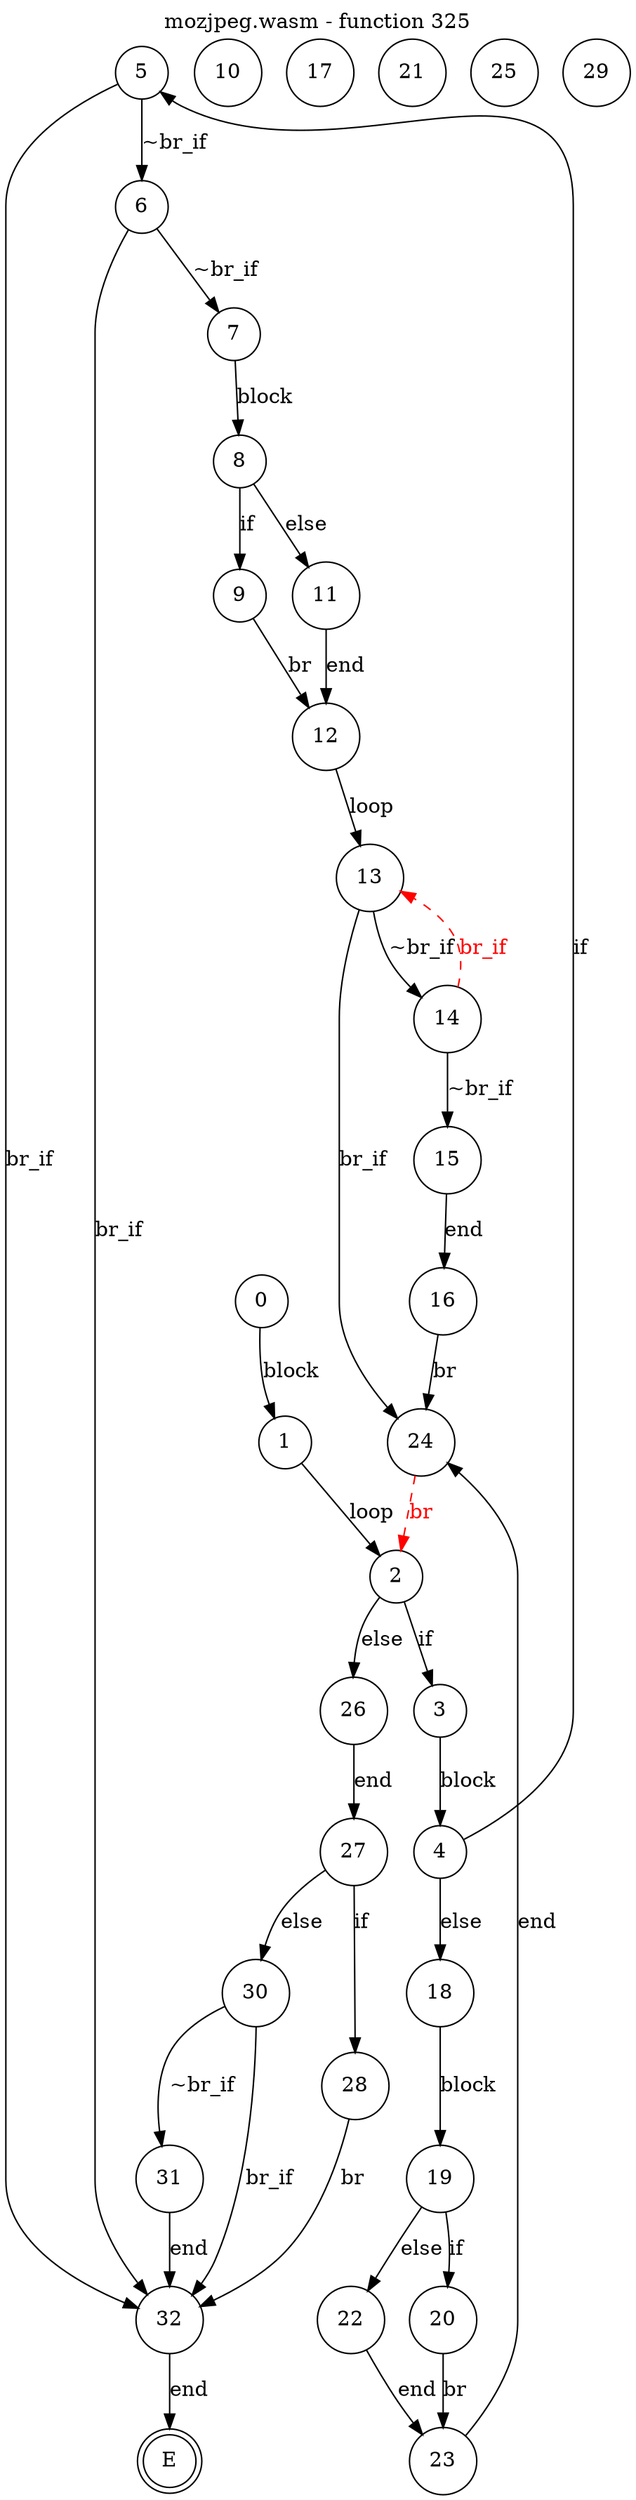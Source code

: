 digraph finite_state_machine {
    label = "mozjpeg.wasm - function 325"
    labelloc =  t
    labelfontsize = 16
    labelfontcolor = black
    labelfontname = "Helvetica"
    node [shape = doublecircle]; E ;
node [shape=circle, fontcolor=black, style="", label="0"]0
node [shape=circle, fontcolor=black, style="", label="1"]1
node [shape=circle, fontcolor=black, style="", label="2"]2
node [shape=circle, fontcolor=black, style="", label="3"]3
node [shape=circle, fontcolor=black, style="", label="4"]4
node [shape=circle, fontcolor=black, style="", label="5"]5
node [shape=circle, fontcolor=black, style="", label="6"]6
node [shape=circle, fontcolor=black, style="", label="7"]7
node [shape=circle, fontcolor=black, style="", label="8"]8
node [shape=circle, fontcolor=black, style="", label="9"]9
node [shape=circle, fontcolor=black, style="", label="10"]10
node [shape=circle, fontcolor=black, style="", label="11"]11
node [shape=circle, fontcolor=black, style="", label="12"]12
node [shape=circle, fontcolor=black, style="", label="13"]13
node [shape=circle, fontcolor=black, style="", label="14"]14
node [shape=circle, fontcolor=black, style="", label="15"]15
node [shape=circle, fontcolor=black, style="", label="16"]16
node [shape=circle, fontcolor=black, style="", label="17"]17
node [shape=circle, fontcolor=black, style="", label="18"]18
node [shape=circle, fontcolor=black, style="", label="19"]19
node [shape=circle, fontcolor=black, style="", label="20"]20
node [shape=circle, fontcolor=black, style="", label="21"]21
node [shape=circle, fontcolor=black, style="", label="22"]22
node [shape=circle, fontcolor=black, style="", label="23"]23
node [shape=circle, fontcolor=black, style="", label="24"]24
node [shape=circle, fontcolor=black, style="", label="25"]25
node [shape=circle, fontcolor=black, style="", label="26"]26
node [shape=circle, fontcolor=black, style="", label="27"]27
node [shape=circle, fontcolor=black, style="", label="28"]28
node [shape=circle, fontcolor=black, style="", label="29"]29
node [shape=circle, fontcolor=black, style="", label="30"]30
node [shape=circle, fontcolor=black, style="", label="31"]31
node [shape=circle, fontcolor=black, style="", label="32"]32
node [shape=circle, fontcolor=black, style="", label="E"]E
    0 -> 1[label="block"];
    1 -> 2[label="loop"];
    2 -> 3[label="if"];
    2 -> 26[label="else"];
    3 -> 4[label="block"];
    4 -> 5[label="if"];
    4 -> 18[label="else"];
    5 -> 6[label="~br_if"];
    5 -> 32[label="br_if"];
    6 -> 7[label="~br_if"];
    6 -> 32[label="br_if"];
    7 -> 8[label="block"];
    8 -> 9[label="if"];
    8 -> 11[label="else"];
    9 -> 12[label="br"];
    11 -> 12[label="end"];
    12 -> 13[label="loop"];
    13 -> 14[label="~br_if"];
    13 -> 24[label="br_if"];
    14 -> 15[label="~br_if"];
    14 -> 13[style="dashed" color="red" fontcolor="red" label="br_if"];
    15 -> 16[label="end"];
    16 -> 24[label="br"];
    18 -> 19[label="block"];
    19 -> 20[label="if"];
    19 -> 22[label="else"];
    20 -> 23[label="br"];
    22 -> 23[label="end"];
    23 -> 24[label="end"];
    24 -> 2[style="dashed" color="red" fontcolor="red" label="br"];
    26 -> 27[label="end"];
    27 -> 28[label="if"];
    27 -> 30[label="else"];
    28 -> 32[label="br"];
    30 -> 31[label="~br_if"];
    30 -> 32[label="br_if"];
    31 -> 32[label="end"];
    32 -> E[label="end"];
}
